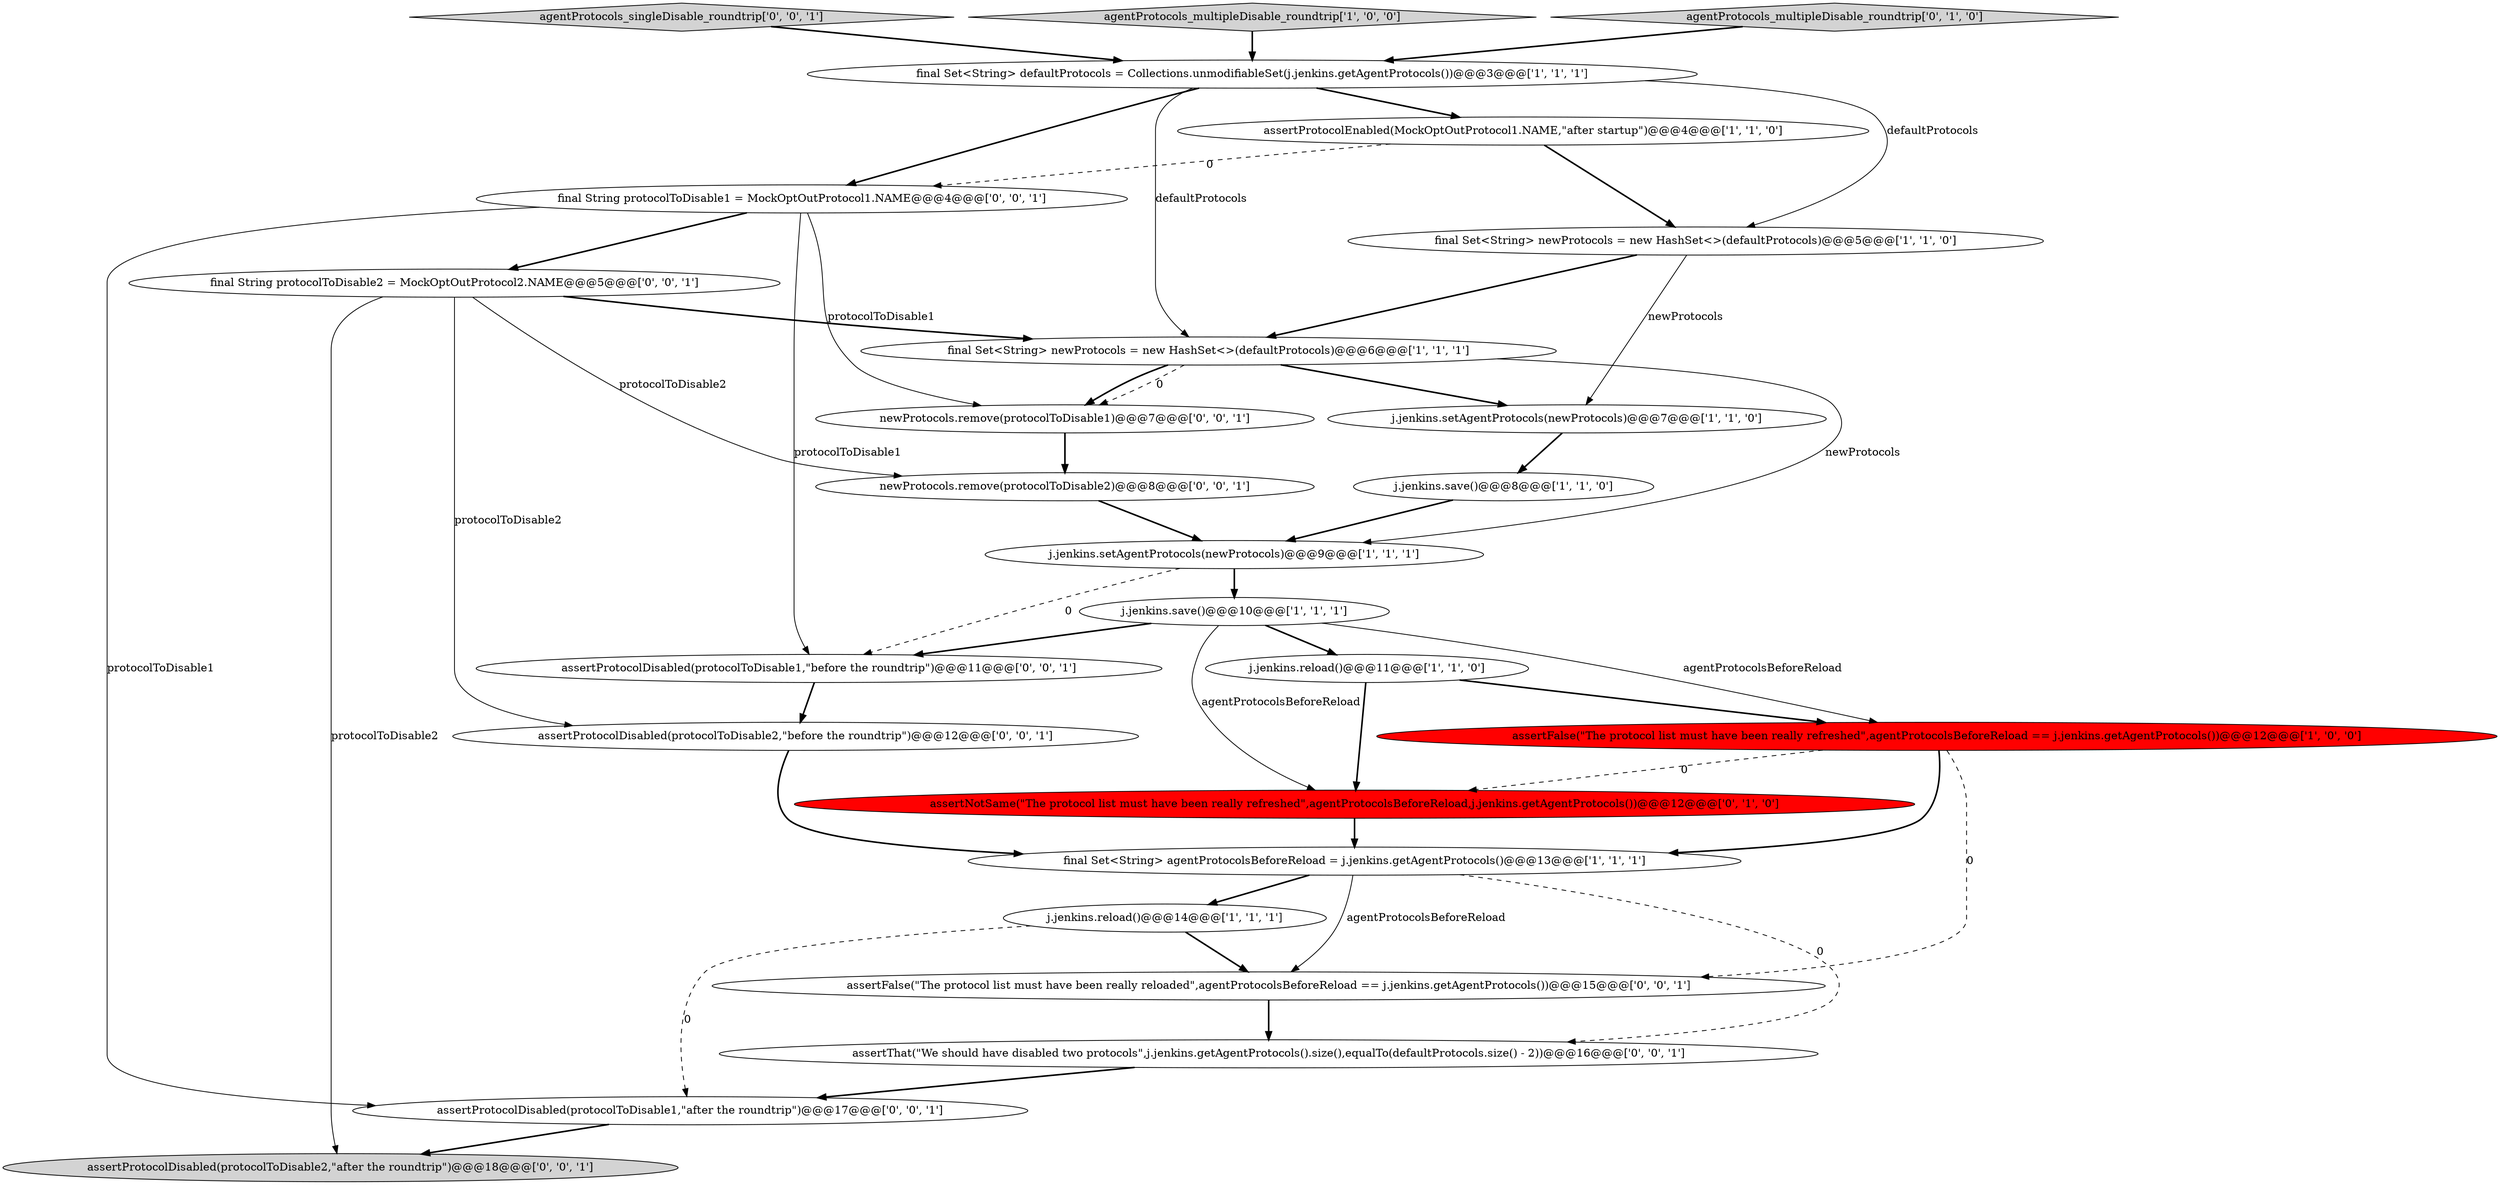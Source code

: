 digraph {
3 [style = filled, label = "final Set<String> defaultProtocols = Collections.unmodifiableSet(j.jenkins.getAgentProtocols())@@@3@@@['1', '1', '1']", fillcolor = white, shape = ellipse image = "AAA0AAABBB1BBB"];
18 [style = filled, label = "final String protocolToDisable1 = MockOptOutProtocol1.NAME@@@4@@@['0', '0', '1']", fillcolor = white, shape = ellipse image = "AAA0AAABBB3BBB"];
14 [style = filled, label = "assertNotSame(\"The protocol list must have been really refreshed\",agentProtocolsBeforeReload,j.jenkins.getAgentProtocols())@@@12@@@['0', '1', '0']", fillcolor = red, shape = ellipse image = "AAA1AAABBB2BBB"];
23 [style = filled, label = "assertProtocolDisabled(protocolToDisable2,\"before the roundtrip\")@@@12@@@['0', '0', '1']", fillcolor = white, shape = ellipse image = "AAA0AAABBB3BBB"];
4 [style = filled, label = "final Set<String> agentProtocolsBeforeReload = j.jenkins.getAgentProtocols()@@@13@@@['1', '1', '1']", fillcolor = white, shape = ellipse image = "AAA0AAABBB1BBB"];
20 [style = filled, label = "newProtocols.remove(protocolToDisable1)@@@7@@@['0', '0', '1']", fillcolor = white, shape = ellipse image = "AAA0AAABBB3BBB"];
5 [style = filled, label = "final Set<String> newProtocols = new HashSet<>(defaultProtocols)@@@6@@@['1', '1', '1']", fillcolor = white, shape = ellipse image = "AAA0AAABBB1BBB"];
17 [style = filled, label = "assertThat(\"We should have disabled two protocols\",j.jenkins.getAgentProtocols().size(),equalTo(defaultProtocols.size() - 2))@@@16@@@['0', '0', '1']", fillcolor = white, shape = ellipse image = "AAA0AAABBB3BBB"];
19 [style = filled, label = "assertProtocolDisabled(protocolToDisable1,\"before the roundtrip\")@@@11@@@['0', '0', '1']", fillcolor = white, shape = ellipse image = "AAA0AAABBB3BBB"];
8 [style = filled, label = "j.jenkins.setAgentProtocols(newProtocols)@@@9@@@['1', '1', '1']", fillcolor = white, shape = ellipse image = "AAA0AAABBB1BBB"];
15 [style = filled, label = "final String protocolToDisable2 = MockOptOutProtocol2.NAME@@@5@@@['0', '0', '1']", fillcolor = white, shape = ellipse image = "AAA0AAABBB3BBB"];
11 [style = filled, label = "assertProtocolEnabled(MockOptOutProtocol1.NAME,\"after startup\")@@@4@@@['1', '1', '0']", fillcolor = white, shape = ellipse image = "AAA0AAABBB1BBB"];
2 [style = filled, label = "assertFalse(\"The protocol list must have been really refreshed\",agentProtocolsBeforeReload == j.jenkins.getAgentProtocols())@@@12@@@['1', '0', '0']", fillcolor = red, shape = ellipse image = "AAA1AAABBB1BBB"];
12 [style = filled, label = "j.jenkins.reload()@@@14@@@['1', '1', '1']", fillcolor = white, shape = ellipse image = "AAA0AAABBB1BBB"];
6 [style = filled, label = "j.jenkins.setAgentProtocols(newProtocols)@@@7@@@['1', '1', '0']", fillcolor = white, shape = ellipse image = "AAA0AAABBB1BBB"];
24 [style = filled, label = "agentProtocols_singleDisable_roundtrip['0', '0', '1']", fillcolor = lightgray, shape = diamond image = "AAA0AAABBB3BBB"];
1 [style = filled, label = "j.jenkins.save()@@@10@@@['1', '1', '1']", fillcolor = white, shape = ellipse image = "AAA0AAABBB1BBB"];
10 [style = filled, label = "j.jenkins.save()@@@8@@@['1', '1', '0']", fillcolor = white, shape = ellipse image = "AAA0AAABBB1BBB"];
9 [style = filled, label = "final Set<String> newProtocols = new HashSet<>(defaultProtocols)@@@5@@@['1', '1', '0']", fillcolor = white, shape = ellipse image = "AAA0AAABBB1BBB"];
16 [style = filled, label = "assertProtocolDisabled(protocolToDisable2,\"after the roundtrip\")@@@18@@@['0', '0', '1']", fillcolor = lightgray, shape = ellipse image = "AAA0AAABBB3BBB"];
25 [style = filled, label = "newProtocols.remove(protocolToDisable2)@@@8@@@['0', '0', '1']", fillcolor = white, shape = ellipse image = "AAA0AAABBB3BBB"];
0 [style = filled, label = "agentProtocols_multipleDisable_roundtrip['1', '0', '0']", fillcolor = lightgray, shape = diamond image = "AAA0AAABBB1BBB"];
22 [style = filled, label = "assertFalse(\"The protocol list must have been really reloaded\",agentProtocolsBeforeReload == j.jenkins.getAgentProtocols())@@@15@@@['0', '0', '1']", fillcolor = white, shape = ellipse image = "AAA0AAABBB3BBB"];
21 [style = filled, label = "assertProtocolDisabled(protocolToDisable1,\"after the roundtrip\")@@@17@@@['0', '0', '1']", fillcolor = white, shape = ellipse image = "AAA0AAABBB3BBB"];
13 [style = filled, label = "agentProtocols_multipleDisable_roundtrip['0', '1', '0']", fillcolor = lightgray, shape = diamond image = "AAA0AAABBB2BBB"];
7 [style = filled, label = "j.jenkins.reload()@@@11@@@['1', '1', '0']", fillcolor = white, shape = ellipse image = "AAA0AAABBB1BBB"];
0->3 [style = bold, label=""];
1->14 [style = solid, label="agentProtocolsBeforeReload"];
8->19 [style = dashed, label="0"];
5->8 [style = solid, label="newProtocols"];
4->22 [style = solid, label="agentProtocolsBeforeReload"];
5->20 [style = bold, label=""];
4->17 [style = dashed, label="0"];
15->25 [style = solid, label="protocolToDisable2"];
18->15 [style = bold, label=""];
3->11 [style = bold, label=""];
23->4 [style = bold, label=""];
15->23 [style = solid, label="protocolToDisable2"];
1->2 [style = solid, label="agentProtocolsBeforeReload"];
11->9 [style = bold, label=""];
2->4 [style = bold, label=""];
1->7 [style = bold, label=""];
20->25 [style = bold, label=""];
12->21 [style = dashed, label="0"];
15->5 [style = bold, label=""];
5->20 [style = dashed, label="0"];
18->19 [style = solid, label="protocolToDisable1"];
3->18 [style = bold, label=""];
7->14 [style = bold, label=""];
8->1 [style = bold, label=""];
3->5 [style = solid, label="defaultProtocols"];
5->6 [style = bold, label=""];
10->8 [style = bold, label=""];
13->3 [style = bold, label=""];
18->21 [style = solid, label="protocolToDisable1"];
15->16 [style = solid, label="protocolToDisable2"];
2->14 [style = dashed, label="0"];
7->2 [style = bold, label=""];
11->18 [style = dashed, label="0"];
19->23 [style = bold, label=""];
6->10 [style = bold, label=""];
9->6 [style = solid, label="newProtocols"];
9->5 [style = bold, label=""];
4->12 [style = bold, label=""];
22->17 [style = bold, label=""];
21->16 [style = bold, label=""];
25->8 [style = bold, label=""];
1->19 [style = bold, label=""];
3->9 [style = solid, label="defaultProtocols"];
2->22 [style = dashed, label="0"];
17->21 [style = bold, label=""];
24->3 [style = bold, label=""];
12->22 [style = bold, label=""];
18->20 [style = solid, label="protocolToDisable1"];
14->4 [style = bold, label=""];
}
